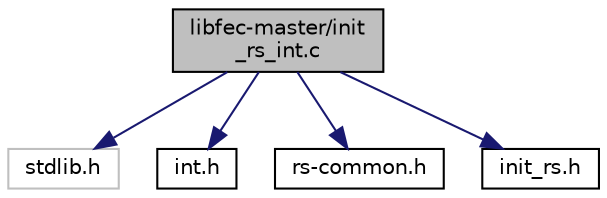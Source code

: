digraph "libfec-master/init_rs_int.c"
{
 // LATEX_PDF_SIZE
  edge [fontname="Helvetica",fontsize="10",labelfontname="Helvetica",labelfontsize="10"];
  node [fontname="Helvetica",fontsize="10",shape=record];
  Node1 [label="libfec-master/init\l_rs_int.c",height=0.2,width=0.4,color="black", fillcolor="grey75", style="filled", fontcolor="black",tooltip=" "];
  Node1 -> Node2 [color="midnightblue",fontsize="10",style="solid"];
  Node2 [label="stdlib.h",height=0.2,width=0.4,color="grey75", fillcolor="white", style="filled",tooltip=" "];
  Node1 -> Node3 [color="midnightblue",fontsize="10",style="solid"];
  Node3 [label="int.h",height=0.2,width=0.4,color="black", fillcolor="white", style="filled",URL="$int_8h.html",tooltip=" "];
  Node1 -> Node4 [color="midnightblue",fontsize="10",style="solid"];
  Node4 [label="rs-common.h",height=0.2,width=0.4,color="black", fillcolor="white", style="filled",URL="$rs-common_8h.html",tooltip=" "];
  Node1 -> Node5 [color="midnightblue",fontsize="10",style="solid"];
  Node5 [label="init_rs.h",height=0.2,width=0.4,color="black", fillcolor="white", style="filled",URL="$init__rs_8h.html",tooltip=" "];
}
